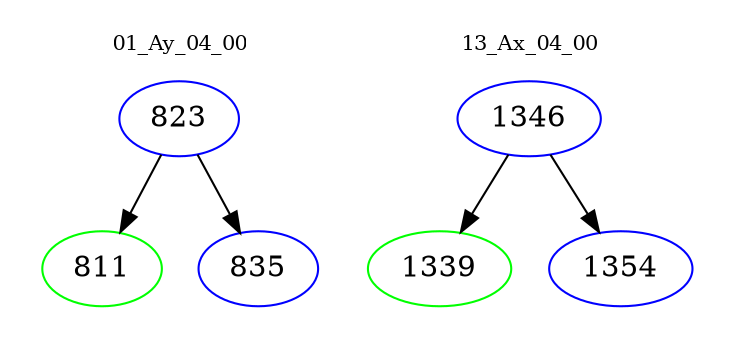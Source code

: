 digraph{
subgraph cluster_0 {
color = white
label = "01_Ay_04_00";
fontsize=10;
T0_823 [label="823", color="blue"]
T0_823 -> T0_811 [color="black"]
T0_811 [label="811", color="green"]
T0_823 -> T0_835 [color="black"]
T0_835 [label="835", color="blue"]
}
subgraph cluster_1 {
color = white
label = "13_Ax_04_00";
fontsize=10;
T1_1346 [label="1346", color="blue"]
T1_1346 -> T1_1339 [color="black"]
T1_1339 [label="1339", color="green"]
T1_1346 -> T1_1354 [color="black"]
T1_1354 [label="1354", color="blue"]
}
}
